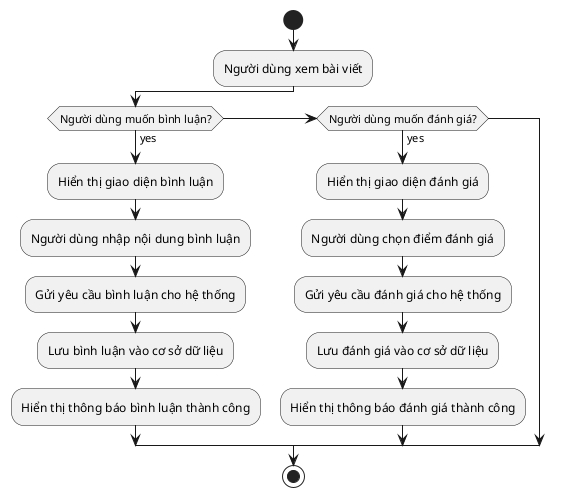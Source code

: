 @startuml activity_comment_rating

start
:Người dùng xem bài viết;
if (Người dùng muốn bình luận?) then (yes)
  :Hiển thị giao diện bình luận;
  :Người dùng nhập nội dung bình luận;
  :Gửi yêu cầu bình luận cho hệ thống;
  :Lưu bình luận vào cơ sở dữ liệu;
  :Hiển thị thông báo bình luận thành công;
else if (Người dùng muốn đánh giá?) then (yes)
  :Hiển thị giao diện đánh giá;
  :Người dùng chọn điểm đánh giá;
  :Gửi yêu cầu đánh giá cho hệ thống;
  :Lưu đánh giá vào cơ sở dữ liệu;
  :Hiển thị thông báo đánh giá thành công;
endif
stop

@enduml
